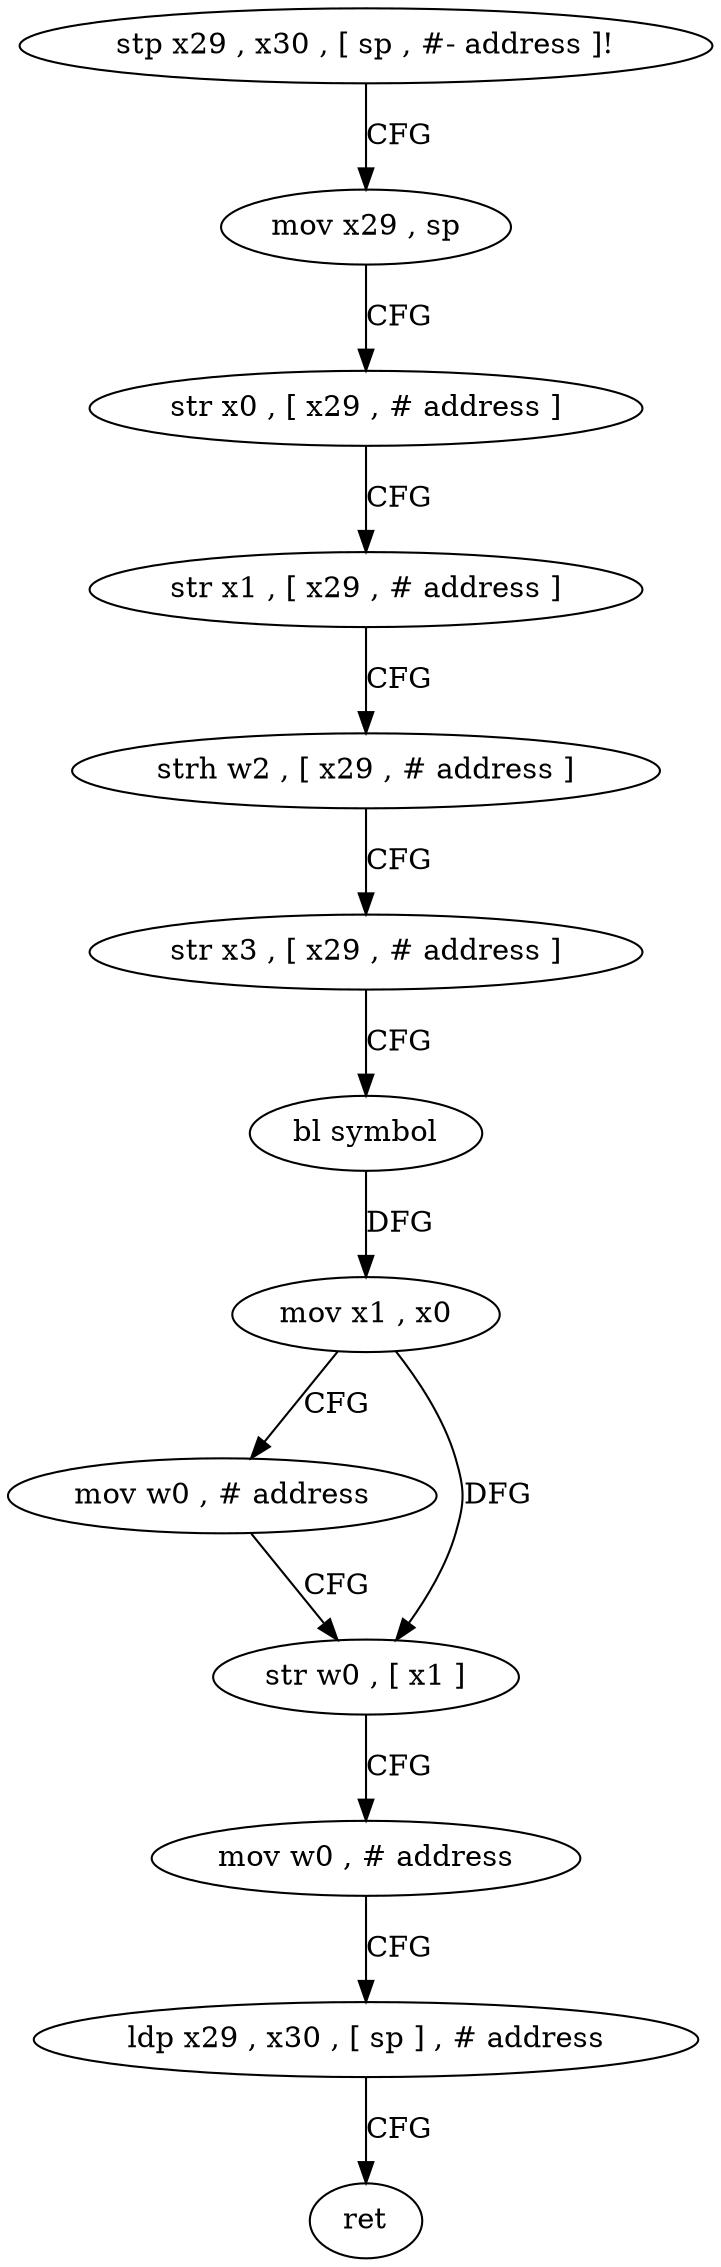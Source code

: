 digraph "func" {
"4482928" [label = "stp x29 , x30 , [ sp , #- address ]!" ]
"4482932" [label = "mov x29 , sp" ]
"4482936" [label = "str x0 , [ x29 , # address ]" ]
"4482940" [label = "str x1 , [ x29 , # address ]" ]
"4482944" [label = "strh w2 , [ x29 , # address ]" ]
"4482948" [label = "str x3 , [ x29 , # address ]" ]
"4482952" [label = "bl symbol" ]
"4482956" [label = "mov x1 , x0" ]
"4482960" [label = "mov w0 , # address" ]
"4482964" [label = "str w0 , [ x1 ]" ]
"4482968" [label = "mov w0 , # address" ]
"4482972" [label = "ldp x29 , x30 , [ sp ] , # address" ]
"4482976" [label = "ret" ]
"4482928" -> "4482932" [ label = "CFG" ]
"4482932" -> "4482936" [ label = "CFG" ]
"4482936" -> "4482940" [ label = "CFG" ]
"4482940" -> "4482944" [ label = "CFG" ]
"4482944" -> "4482948" [ label = "CFG" ]
"4482948" -> "4482952" [ label = "CFG" ]
"4482952" -> "4482956" [ label = "DFG" ]
"4482956" -> "4482960" [ label = "CFG" ]
"4482956" -> "4482964" [ label = "DFG" ]
"4482960" -> "4482964" [ label = "CFG" ]
"4482964" -> "4482968" [ label = "CFG" ]
"4482968" -> "4482972" [ label = "CFG" ]
"4482972" -> "4482976" [ label = "CFG" ]
}
